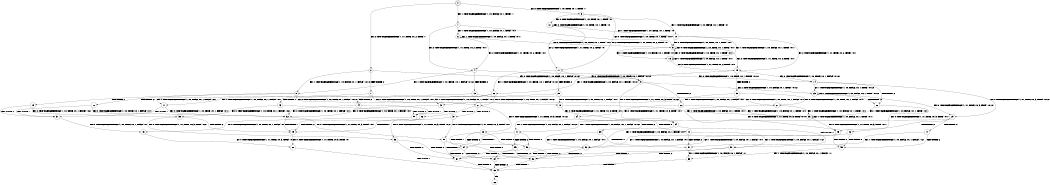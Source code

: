 digraph BCG {
size = "7, 10.5";
center = TRUE;
node [shape = circle];
0 [peripheries = 2];
0 -> 1 [label = "EX !1 !ATOMIC_EXCH_BRANCH (1, +0, FALSE, +0, 1, TRUE) !::"];
0 -> 2 [label = "EX !2 !ATOMIC_EXCH_BRANCH (1, +1, TRUE, +0, 2, TRUE) !::"];
0 -> 3 [label = "EX !0 !ATOMIC_EXCH_BRANCH (1, +0, TRUE, +0, 1, TRUE) !::"];
1 -> 4 [label = "EX !2 !ATOMIC_EXCH_BRANCH (1, +1, TRUE, +0, 2, TRUE) !:0:1:"];
1 -> 5 [label = "EX !0 !ATOMIC_EXCH_BRANCH (1, +0, TRUE, +0, 1, TRUE) !:0:1:"];
1 -> 6 [label = "EX !1 !ATOMIC_EXCH_BRANCH (1, +0, FALSE, +0, 1, TRUE) !:0:1:"];
2 -> 7 [label = "TERMINATE !2"];
2 -> 8 [label = "EX !1 !ATOMIC_EXCH_BRANCH (1, +0, FALSE, +0, 1, FALSE) !:0:1:2:"];
2 -> 9 [label = "EX !0 !ATOMIC_EXCH_BRANCH (1, +0, TRUE, +0, 1, FALSE) !:0:1:2:"];
3 -> 10 [label = "EX !1 !ATOMIC_EXCH_BRANCH (1, +0, FALSE, +0, 1, TRUE) !:0:"];
3 -> 11 [label = "EX !2 !ATOMIC_EXCH_BRANCH (1, +1, TRUE, +0, 2, TRUE) !:0:"];
3 -> 12 [label = "EX !0 !ATOMIC_EXCH_BRANCH (1, +0, TRUE, +0, 1, TRUE) !:0:"];
4 -> 13 [label = "TERMINATE !2"];
4 -> 14 [label = "EX !0 !ATOMIC_EXCH_BRANCH (1, +0, TRUE, +0, 1, FALSE) !:0:1:2:"];
4 -> 8 [label = "EX !1 !ATOMIC_EXCH_BRANCH (1, +0, FALSE, +0, 1, FALSE) !:0:1:2:"];
5 -> 15 [label = "EX !2 !ATOMIC_EXCH_BRANCH (1, +1, TRUE, +0, 2, TRUE) !:0:1:"];
5 -> 16 [label = "EX !1 !ATOMIC_EXCH_BRANCH (1, +0, FALSE, +0, 1, TRUE) !:0:1:"];
5 -> 5 [label = "EX !0 !ATOMIC_EXCH_BRANCH (1, +0, TRUE, +0, 1, TRUE) !:0:1:"];
6 -> 4 [label = "EX !2 !ATOMIC_EXCH_BRANCH (1, +1, TRUE, +0, 2, TRUE) !:0:1:"];
6 -> 5 [label = "EX !0 !ATOMIC_EXCH_BRANCH (1, +0, TRUE, +0, 1, TRUE) !:0:1:"];
6 -> 6 [label = "EX !1 !ATOMIC_EXCH_BRANCH (1, +0, FALSE, +0, 1, TRUE) !:0:1:"];
7 -> 17 [label = "EX !1 !ATOMIC_EXCH_BRANCH (1, +0, FALSE, +0, 1, FALSE) !:0:1:"];
7 -> 18 [label = "EX !0 !ATOMIC_EXCH_BRANCH (1, +0, TRUE, +0, 1, FALSE) !:0:1:"];
8 -> 19 [label = "TERMINATE !1"];
8 -> 20 [label = "TERMINATE !2"];
8 -> 21 [label = "EX !0 !ATOMIC_EXCH_BRANCH (1, +0, TRUE, +0, 1, FALSE) !:0:1:2:"];
9 -> 22 [label = "TERMINATE !2"];
9 -> 23 [label = "EX !1 !ATOMIC_EXCH_BRANCH (1, +0, FALSE, +0, 1, TRUE) !:0:1:2:"];
9 -> 24 [label = "EX !0 !ATOMIC_EXCH_BRANCH (1, +1, TRUE, +0, 3, TRUE) !:0:1:2:"];
10 -> 15 [label = "EX !2 !ATOMIC_EXCH_BRANCH (1, +1, TRUE, +0, 2, TRUE) !:0:1:"];
10 -> 16 [label = "EX !1 !ATOMIC_EXCH_BRANCH (1, +0, FALSE, +0, 1, TRUE) !:0:1:"];
10 -> 5 [label = "EX !0 !ATOMIC_EXCH_BRANCH (1, +0, TRUE, +0, 1, TRUE) !:0:1:"];
11 -> 25 [label = "TERMINATE !2"];
11 -> 26 [label = "EX !1 !ATOMIC_EXCH_BRANCH (1, +0, FALSE, +0, 1, FALSE) !:0:1:2:"];
11 -> 9 [label = "EX !0 !ATOMIC_EXCH_BRANCH (1, +0, TRUE, +0, 1, FALSE) !:0:1:2:"];
12 -> 10 [label = "EX !1 !ATOMIC_EXCH_BRANCH (1, +0, FALSE, +0, 1, TRUE) !:0:"];
12 -> 11 [label = "EX !2 !ATOMIC_EXCH_BRANCH (1, +1, TRUE, +0, 2, TRUE) !:0:"];
12 -> 12 [label = "EX !0 !ATOMIC_EXCH_BRANCH (1, +0, TRUE, +0, 1, TRUE) !:0:"];
13 -> 27 [label = "EX !0 !ATOMIC_EXCH_BRANCH (1, +0, TRUE, +0, 1, FALSE) !:0:1:"];
13 -> 17 [label = "EX !1 !ATOMIC_EXCH_BRANCH (1, +0, FALSE, +0, 1, FALSE) !:0:1:"];
14 -> 28 [label = "TERMINATE !2"];
14 -> 23 [label = "EX !1 !ATOMIC_EXCH_BRANCH (1, +0, FALSE, +0, 1, TRUE) !:0:1:2:"];
14 -> 29 [label = "EX !0 !ATOMIC_EXCH_BRANCH (1, +1, TRUE, +0, 3, TRUE) !:0:1:2:"];
15 -> 30 [label = "TERMINATE !2"];
15 -> 26 [label = "EX !1 !ATOMIC_EXCH_BRANCH (1, +0, FALSE, +0, 1, FALSE) !:0:1:2:"];
15 -> 14 [label = "EX !0 !ATOMIC_EXCH_BRANCH (1, +0, TRUE, +0, 1, FALSE) !:0:1:2:"];
16 -> 15 [label = "EX !2 !ATOMIC_EXCH_BRANCH (1, +1, TRUE, +0, 2, TRUE) !:0:1:"];
16 -> 16 [label = "EX !1 !ATOMIC_EXCH_BRANCH (1, +0, FALSE, +0, 1, TRUE) !:0:1:"];
16 -> 5 [label = "EX !0 !ATOMIC_EXCH_BRANCH (1, +0, TRUE, +0, 1, TRUE) !:0:1:"];
17 -> 31 [label = "TERMINATE !1"];
17 -> 32 [label = "EX !0 !ATOMIC_EXCH_BRANCH (1, +0, TRUE, +0, 1, FALSE) !:0:1:"];
18 -> 33 [label = "EX !1 !ATOMIC_EXCH_BRANCH (1, +0, FALSE, +0, 1, TRUE) !:0:1:"];
18 -> 34 [label = "EX !0 !ATOMIC_EXCH_BRANCH (1, +1, TRUE, +0, 3, TRUE) !:0:1:"];
19 -> 31 [label = "TERMINATE !2"];
19 -> 35 [label = "EX !0 !ATOMIC_EXCH_BRANCH (1, +0, TRUE, +0, 1, FALSE) !:0:2:"];
20 -> 31 [label = "TERMINATE !1"];
20 -> 32 [label = "EX !0 !ATOMIC_EXCH_BRANCH (1, +0, TRUE, +0, 1, FALSE) !:0:1:"];
21 -> 36 [label = "TERMINATE !1"];
21 -> 37 [label = "TERMINATE !2"];
21 -> 38 [label = "EX !0 !ATOMIC_EXCH_BRANCH (1, +1, TRUE, +0, 3, TRUE) !:0:1:2:"];
22 -> 33 [label = "EX !1 !ATOMIC_EXCH_BRANCH (1, +0, FALSE, +0, 1, TRUE) !:0:1:"];
22 -> 34 [label = "EX !0 !ATOMIC_EXCH_BRANCH (1, +1, TRUE, +0, 3, TRUE) !:0:1:"];
23 -> 28 [label = "TERMINATE !2"];
23 -> 23 [label = "EX !1 !ATOMIC_EXCH_BRANCH (1, +0, FALSE, +0, 1, TRUE) !:0:1:2:"];
23 -> 29 [label = "EX !0 !ATOMIC_EXCH_BRANCH (1, +1, TRUE, +0, 3, TRUE) !:0:1:2:"];
24 -> 39 [label = "TERMINATE !2"];
24 -> 40 [label = "TERMINATE !0"];
24 -> 41 [label = "EX !1 !ATOMIC_EXCH_BRANCH (1, +0, FALSE, +0, 1, FALSE) !:0:1:2:"];
25 -> 42 [label = "EX !1 !ATOMIC_EXCH_BRANCH (1, +0, FALSE, +0, 1, FALSE) !:0:1:"];
25 -> 18 [label = "EX !0 !ATOMIC_EXCH_BRANCH (1, +0, TRUE, +0, 1, FALSE) !:0:1:"];
26 -> 43 [label = "TERMINATE !1"];
26 -> 44 [label = "TERMINATE !2"];
26 -> 21 [label = "EX !0 !ATOMIC_EXCH_BRANCH (1, +0, TRUE, +0, 1, FALSE) !:0:1:2:"];
27 -> 33 [label = "EX !1 !ATOMIC_EXCH_BRANCH (1, +0, FALSE, +0, 1, TRUE) !:0:1:"];
27 -> 45 [label = "EX !0 !ATOMIC_EXCH_BRANCH (1, +1, TRUE, +0, 3, TRUE) !:0:1:"];
28 -> 33 [label = "EX !1 !ATOMIC_EXCH_BRANCH (1, +0, FALSE, +0, 1, TRUE) !:0:1:"];
28 -> 45 [label = "EX !0 !ATOMIC_EXCH_BRANCH (1, +1, TRUE, +0, 3, TRUE) !:0:1:"];
29 -> 46 [label = "TERMINATE !2"];
29 -> 47 [label = "TERMINATE !0"];
29 -> 41 [label = "EX !1 !ATOMIC_EXCH_BRANCH (1, +0, FALSE, +0, 1, FALSE) !:0:1:2:"];
30 -> 42 [label = "EX !1 !ATOMIC_EXCH_BRANCH (1, +0, FALSE, +0, 1, FALSE) !:0:1:"];
30 -> 27 [label = "EX !0 !ATOMIC_EXCH_BRANCH (1, +0, TRUE, +0, 1, FALSE) !:0:1:"];
31 -> 48 [label = "EX !0 !ATOMIC_EXCH_BRANCH (1, +0, TRUE, +0, 1, FALSE) !:0:"];
32 -> 49 [label = "TERMINATE !1"];
32 -> 50 [label = "EX !0 !ATOMIC_EXCH_BRANCH (1, +1, TRUE, +0, 3, TRUE) !:0:1:"];
33 -> 33 [label = "EX !1 !ATOMIC_EXCH_BRANCH (1, +0, FALSE, +0, 1, TRUE) !:0:1:"];
33 -> 45 [label = "EX !0 !ATOMIC_EXCH_BRANCH (1, +1, TRUE, +0, 3, TRUE) !:0:1:"];
34 -> 51 [label = "TERMINATE !0"];
34 -> 52 [label = "EX !1 !ATOMIC_EXCH_BRANCH (1, +0, FALSE, +0, 1, FALSE) !:0:1:"];
35 -> 49 [label = "TERMINATE !2"];
35 -> 53 [label = "EX !0 !ATOMIC_EXCH_BRANCH (1, +1, TRUE, +0, 3, TRUE) !:0:2:"];
36 -> 49 [label = "TERMINATE !2"];
36 -> 53 [label = "EX !0 !ATOMIC_EXCH_BRANCH (1, +1, TRUE, +0, 3, TRUE) !:0:2:"];
37 -> 49 [label = "TERMINATE !1"];
37 -> 50 [label = "EX !0 !ATOMIC_EXCH_BRANCH (1, +1, TRUE, +0, 3, TRUE) !:0:1:"];
38 -> 54 [label = "TERMINATE !1"];
38 -> 55 [label = "TERMINATE !2"];
38 -> 56 [label = "TERMINATE !0"];
39 -> 51 [label = "TERMINATE !0"];
39 -> 52 [label = "EX !1 !ATOMIC_EXCH_BRANCH (1, +0, FALSE, +0, 1, FALSE) !:0:1:"];
40 -> 51 [label = "TERMINATE !2"];
40 -> 57 [label = "EX !1 !ATOMIC_EXCH_BRANCH (1, +0, FALSE, +0, 1, FALSE) !:1:2:"];
41 -> 54 [label = "TERMINATE !1"];
41 -> 55 [label = "TERMINATE !2"];
41 -> 56 [label = "TERMINATE !0"];
42 -> 58 [label = "TERMINATE !1"];
42 -> 32 [label = "EX !0 !ATOMIC_EXCH_BRANCH (1, +0, TRUE, +0, 1, FALSE) !:0:1:"];
43 -> 58 [label = "TERMINATE !2"];
43 -> 35 [label = "EX !0 !ATOMIC_EXCH_BRANCH (1, +0, TRUE, +0, 1, FALSE) !:0:2:"];
44 -> 58 [label = "TERMINATE !1"];
44 -> 32 [label = "EX !0 !ATOMIC_EXCH_BRANCH (1, +0, TRUE, +0, 1, FALSE) !:0:1:"];
45 -> 59 [label = "TERMINATE !0"];
45 -> 52 [label = "EX !1 !ATOMIC_EXCH_BRANCH (1, +0, FALSE, +0, 1, FALSE) !:0:1:"];
46 -> 59 [label = "TERMINATE !0"];
46 -> 52 [label = "EX !1 !ATOMIC_EXCH_BRANCH (1, +0, FALSE, +0, 1, FALSE) !:0:1:"];
47 -> 59 [label = "TERMINATE !2"];
47 -> 57 [label = "EX !1 !ATOMIC_EXCH_BRANCH (1, +0, FALSE, +0, 1, FALSE) !:1:2:"];
48 -> 60 [label = "EX !0 !ATOMIC_EXCH_BRANCH (1, +1, TRUE, +0, 3, TRUE) !:0:"];
49 -> 60 [label = "EX !0 !ATOMIC_EXCH_BRANCH (1, +1, TRUE, +0, 3, TRUE) !:0:"];
50 -> 61 [label = "TERMINATE !1"];
50 -> 62 [label = "TERMINATE !0"];
51 -> 63 [label = "EX !1 !ATOMIC_EXCH_BRANCH (1, +0, FALSE, +0, 1, FALSE) !:1:"];
52 -> 61 [label = "TERMINATE !1"];
52 -> 62 [label = "TERMINATE !0"];
53 -> 61 [label = "TERMINATE !2"];
53 -> 64 [label = "TERMINATE !0"];
54 -> 61 [label = "TERMINATE !2"];
54 -> 64 [label = "TERMINATE !0"];
55 -> 61 [label = "TERMINATE !1"];
55 -> 62 [label = "TERMINATE !0"];
56 -> 64 [label = "TERMINATE !1"];
56 -> 62 [label = "TERMINATE !2"];
57 -> 64 [label = "TERMINATE !1"];
57 -> 62 [label = "TERMINATE !2"];
58 -> 48 [label = "EX !0 !ATOMIC_EXCH_BRANCH (1, +0, TRUE, +0, 1, FALSE) !:0:"];
59 -> 63 [label = "EX !1 !ATOMIC_EXCH_BRANCH (1, +0, FALSE, +0, 1, FALSE) !:1:"];
60 -> 65 [label = "TERMINATE !0"];
61 -> 65 [label = "TERMINATE !0"];
62 -> 65 [label = "TERMINATE !1"];
63 -> 65 [label = "TERMINATE !1"];
64 -> 65 [label = "TERMINATE !2"];
65 -> 66 [label = "exit"];
}
